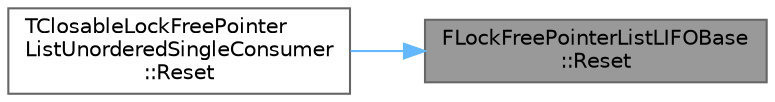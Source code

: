 digraph "FLockFreePointerListLIFOBase::Reset"
{
 // INTERACTIVE_SVG=YES
 // LATEX_PDF_SIZE
  bgcolor="transparent";
  edge [fontname=Helvetica,fontsize=10,labelfontname=Helvetica,labelfontsize=10];
  node [fontname=Helvetica,fontsize=10,shape=box,height=0.2,width=0.4];
  rankdir="RL";
  Node1 [id="Node000001",label="FLockFreePointerListLIFOBase\l::Reset",height=0.2,width=0.4,color="gray40", fillcolor="grey60", style="filled", fontcolor="black",tooltip=" "];
  Node1 -> Node2 [id="edge1_Node000001_Node000002",dir="back",color="steelblue1",style="solid",tooltip=" "];
  Node2 [id="Node000002",label="TClosableLockFreePointer\lListUnorderedSingleConsumer\l::Reset",height=0.2,width=0.4,color="grey40", fillcolor="white", style="filled",URL="$d1/d2a/classTClosableLockFreePointerListUnorderedSingleConsumer.html#a780502feda2901879d8e9da14aa66451",tooltip="Reset the list to the initial state."];
}
